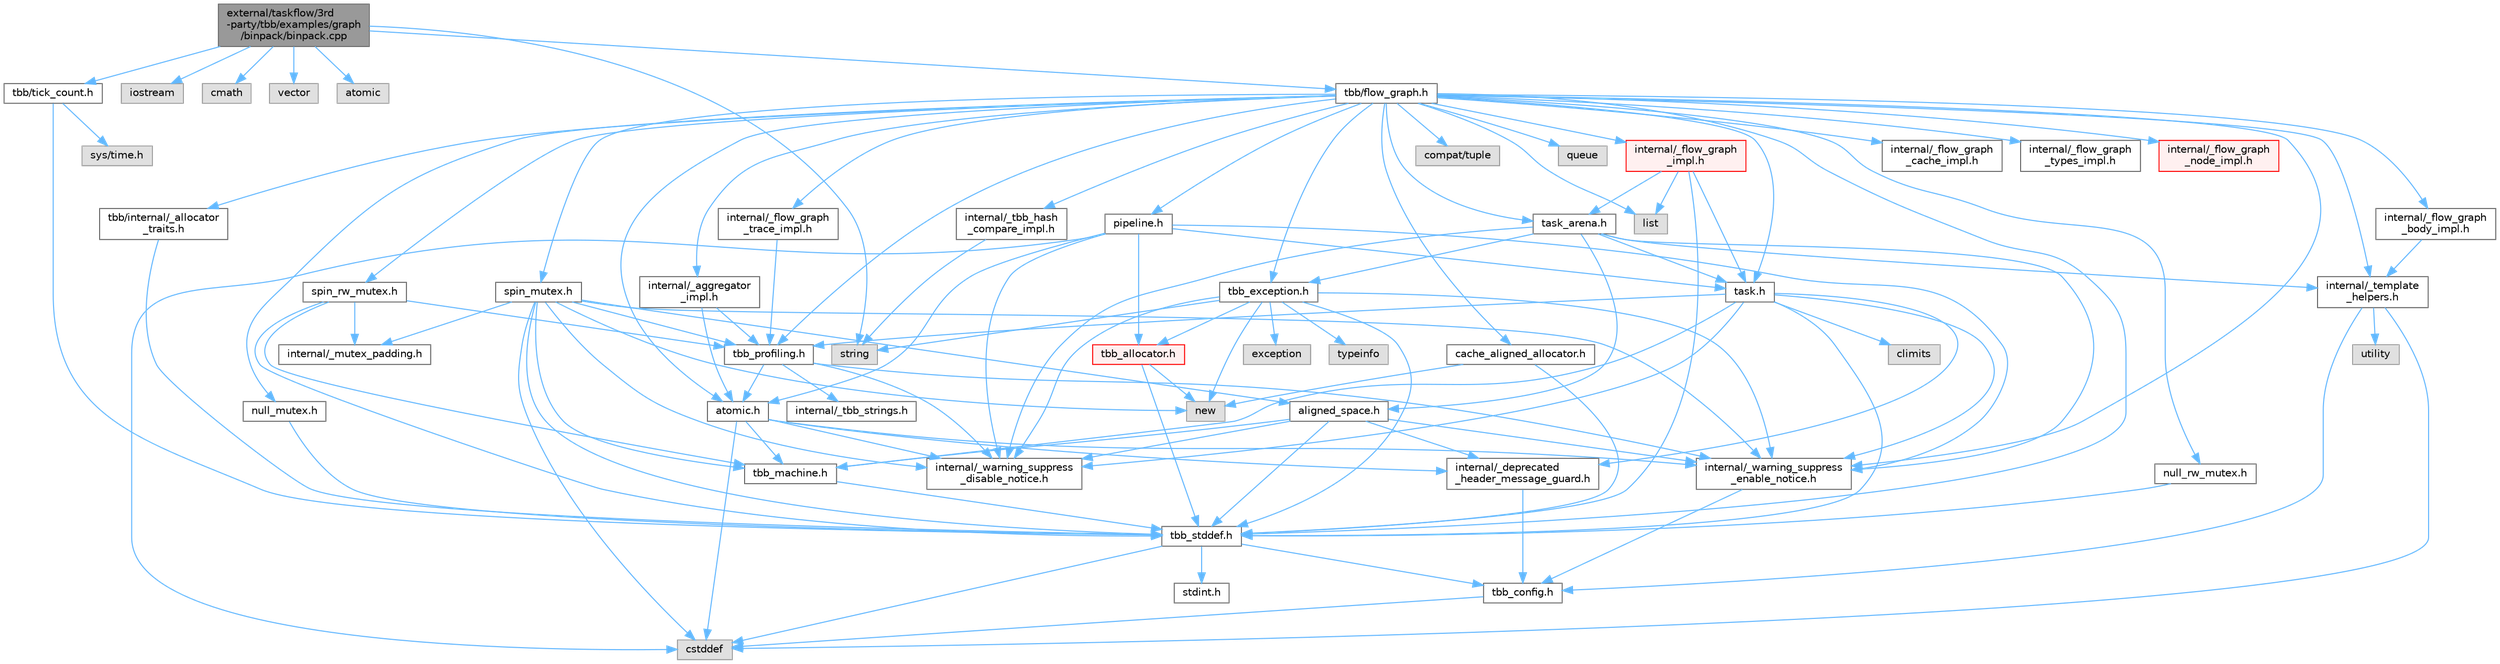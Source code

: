 digraph "external/taskflow/3rd-party/tbb/examples/graph/binpack/binpack.cpp"
{
 // LATEX_PDF_SIZE
  bgcolor="transparent";
  edge [fontname=Helvetica,fontsize=10,labelfontname=Helvetica,labelfontsize=10];
  node [fontname=Helvetica,fontsize=10,shape=box,height=0.2,width=0.4];
  Node1 [id="Node000001",label="external/taskflow/3rd\l-party/tbb/examples/graph\l/binpack/binpack.cpp",height=0.2,width=0.4,color="gray40", fillcolor="grey60", style="filled", fontcolor="black",tooltip=" "];
  Node1 -> Node2 [id="edge1_Node000001_Node000002",color="steelblue1",style="solid",tooltip=" "];
  Node2 [id="Node000002",label="string",height=0.2,width=0.4,color="grey60", fillcolor="#E0E0E0", style="filled",tooltip=" "];
  Node1 -> Node3 [id="edge2_Node000001_Node000003",color="steelblue1",style="solid",tooltip=" "];
  Node3 [id="Node000003",label="iostream",height=0.2,width=0.4,color="grey60", fillcolor="#E0E0E0", style="filled",tooltip=" "];
  Node1 -> Node4 [id="edge3_Node000001_Node000004",color="steelblue1",style="solid",tooltip=" "];
  Node4 [id="Node000004",label="cmath",height=0.2,width=0.4,color="grey60", fillcolor="#E0E0E0", style="filled",tooltip=" "];
  Node1 -> Node5 [id="edge4_Node000001_Node000005",color="steelblue1",style="solid",tooltip=" "];
  Node5 [id="Node000005",label="vector",height=0.2,width=0.4,color="grey60", fillcolor="#E0E0E0", style="filled",tooltip=" "];
  Node1 -> Node6 [id="edge5_Node000001_Node000006",color="steelblue1",style="solid",tooltip=" "];
  Node6 [id="Node000006",label="atomic",height=0.2,width=0.4,color="grey60", fillcolor="#E0E0E0", style="filled",tooltip=" "];
  Node1 -> Node7 [id="edge6_Node000001_Node000007",color="steelblue1",style="solid",tooltip=" "];
  Node7 [id="Node000007",label="tbb/tick_count.h",height=0.2,width=0.4,color="grey40", fillcolor="white", style="filled",URL="$tick__count_8h.html",tooltip=" "];
  Node7 -> Node8 [id="edge7_Node000007_Node000008",color="steelblue1",style="solid",tooltip=" "];
  Node8 [id="Node000008",label="tbb_stddef.h",height=0.2,width=0.4,color="grey40", fillcolor="white", style="filled",URL="$tbb__stddef_8h.html",tooltip=" "];
  Node8 -> Node9 [id="edge8_Node000008_Node000009",color="steelblue1",style="solid",tooltip=" "];
  Node9 [id="Node000009",label="tbb_config.h",height=0.2,width=0.4,color="grey40", fillcolor="white", style="filled",URL="$tbb__config_8h.html",tooltip=" "];
  Node9 -> Node10 [id="edge9_Node000009_Node000010",color="steelblue1",style="solid",tooltip=" "];
  Node10 [id="Node000010",label="cstddef",height=0.2,width=0.4,color="grey60", fillcolor="#E0E0E0", style="filled",tooltip=" "];
  Node8 -> Node10 [id="edge10_Node000008_Node000010",color="steelblue1",style="solid",tooltip=" "];
  Node8 -> Node11 [id="edge11_Node000008_Node000011",color="steelblue1",style="solid",tooltip=" "];
  Node11 [id="Node000011",label="stdint.h",height=0.2,width=0.4,color="grey40", fillcolor="white", style="filled",URL="$stdint_8h.html",tooltip=" "];
  Node7 -> Node12 [id="edge12_Node000007_Node000012",color="steelblue1",style="solid",tooltip=" "];
  Node12 [id="Node000012",label="sys/time.h",height=0.2,width=0.4,color="grey60", fillcolor="#E0E0E0", style="filled",tooltip=" "];
  Node1 -> Node13 [id="edge13_Node000001_Node000013",color="steelblue1",style="solid",tooltip=" "];
  Node13 [id="Node000013",label="tbb/flow_graph.h",height=0.2,width=0.4,color="grey40", fillcolor="white", style="filled",URL="$flow__graph_8h.html",tooltip="The graph related classes and functions"];
  Node13 -> Node14 [id="edge14_Node000013_Node000014",color="steelblue1",style="solid",tooltip=" "];
  Node14 [id="Node000014",label="internal/_warning_suppress\l_enable_notice.h",height=0.2,width=0.4,color="grey40", fillcolor="white", style="filled",URL="$__warning__suppress__enable__notice_8h.html",tooltip=" "];
  Node14 -> Node9 [id="edge15_Node000014_Node000009",color="steelblue1",style="solid",tooltip=" "];
  Node13 -> Node8 [id="edge16_Node000013_Node000008",color="steelblue1",style="solid",tooltip=" "];
  Node13 -> Node15 [id="edge17_Node000013_Node000015",color="steelblue1",style="solid",tooltip=" "];
  Node15 [id="Node000015",label="atomic.h",height=0.2,width=0.4,color="grey40", fillcolor="white", style="filled",URL="$external_2taskflow_23rd-party_2tbb_2include_2tbb_2atomic_8h.html",tooltip=" "];
  Node15 -> Node16 [id="edge18_Node000015_Node000016",color="steelblue1",style="solid",tooltip=" "];
  Node16 [id="Node000016",label="internal/_deprecated\l_header_message_guard.h",height=0.2,width=0.4,color="grey40", fillcolor="white", style="filled",URL="$__deprecated__header__message__guard_8h.html",tooltip=" "];
  Node16 -> Node9 [id="edge19_Node000016_Node000009",color="steelblue1",style="solid",tooltip=" "];
  Node15 -> Node14 [id="edge20_Node000015_Node000014",color="steelblue1",style="solid",tooltip=" "];
  Node15 -> Node10 [id="edge21_Node000015_Node000010",color="steelblue1",style="solid",tooltip=" "];
  Node15 -> Node17 [id="edge22_Node000015_Node000017",color="steelblue1",style="solid",tooltip=" "];
  Node17 [id="Node000017",label="tbb_machine.h",height=0.2,width=0.4,color="grey40", fillcolor="white", style="filled",URL="$tbb__machine_8h.html",tooltip=" "];
  Node17 -> Node8 [id="edge23_Node000017_Node000008",color="steelblue1",style="solid",tooltip=" "];
  Node15 -> Node18 [id="edge24_Node000015_Node000018",color="steelblue1",style="solid",tooltip=" "];
  Node18 [id="Node000018",label="internal/_warning_suppress\l_disable_notice.h",height=0.2,width=0.4,color="grey40", fillcolor="white", style="filled",URL="$__warning__suppress__disable__notice_8h.html",tooltip=" "];
  Node13 -> Node19 [id="edge25_Node000013_Node000019",color="steelblue1",style="solid",tooltip=" "];
  Node19 [id="Node000019",label="spin_mutex.h",height=0.2,width=0.4,color="grey40", fillcolor="white", style="filled",URL="$external_2taskflow_23rd-party_2tbb_2include_2tbb_2spin__mutex_8h.html",tooltip=" "];
  Node19 -> Node14 [id="edge26_Node000019_Node000014",color="steelblue1",style="solid",tooltip=" "];
  Node19 -> Node10 [id="edge27_Node000019_Node000010",color="steelblue1",style="solid",tooltip=" "];
  Node19 -> Node20 [id="edge28_Node000019_Node000020",color="steelblue1",style="solid",tooltip=" "];
  Node20 [id="Node000020",label="new",height=0.2,width=0.4,color="grey60", fillcolor="#E0E0E0", style="filled",tooltip=" "];
  Node19 -> Node21 [id="edge29_Node000019_Node000021",color="steelblue1",style="solid",tooltip=" "];
  Node21 [id="Node000021",label="aligned_space.h",height=0.2,width=0.4,color="grey40", fillcolor="white", style="filled",URL="$aligned__space_8h.html",tooltip=" "];
  Node21 -> Node16 [id="edge30_Node000021_Node000016",color="steelblue1",style="solid",tooltip=" "];
  Node21 -> Node14 [id="edge31_Node000021_Node000014",color="steelblue1",style="solid",tooltip=" "];
  Node21 -> Node8 [id="edge32_Node000021_Node000008",color="steelblue1",style="solid",tooltip=" "];
  Node21 -> Node17 [id="edge33_Node000021_Node000017",color="steelblue1",style="solid",tooltip=" "];
  Node21 -> Node18 [id="edge34_Node000021_Node000018",color="steelblue1",style="solid",tooltip=" "];
  Node19 -> Node8 [id="edge35_Node000019_Node000008",color="steelblue1",style="solid",tooltip=" "];
  Node19 -> Node17 [id="edge36_Node000019_Node000017",color="steelblue1",style="solid",tooltip=" "];
  Node19 -> Node22 [id="edge37_Node000019_Node000022",color="steelblue1",style="solid",tooltip=" "];
  Node22 [id="Node000022",label="tbb_profiling.h",height=0.2,width=0.4,color="grey40", fillcolor="white", style="filled",URL="$tbb__profiling_8h.html",tooltip=" "];
  Node22 -> Node14 [id="edge38_Node000022_Node000014",color="steelblue1",style="solid",tooltip=" "];
  Node22 -> Node23 [id="edge39_Node000022_Node000023",color="steelblue1",style="solid",tooltip=" "];
  Node23 [id="Node000023",label="internal/_tbb_strings.h",height=0.2,width=0.4,color="grey40", fillcolor="white", style="filled",URL="$__tbb__strings_8h.html",tooltip=" "];
  Node22 -> Node15 [id="edge40_Node000022_Node000015",color="steelblue1",style="solid",tooltip=" "];
  Node22 -> Node18 [id="edge41_Node000022_Node000018",color="steelblue1",style="solid",tooltip=" "];
  Node19 -> Node24 [id="edge42_Node000019_Node000024",color="steelblue1",style="solid",tooltip=" "];
  Node24 [id="Node000024",label="internal/_mutex_padding.h",height=0.2,width=0.4,color="grey40", fillcolor="white", style="filled",URL="$__mutex__padding_8h.html",tooltip=" "];
  Node19 -> Node18 [id="edge43_Node000019_Node000018",color="steelblue1",style="solid",tooltip=" "];
  Node13 -> Node25 [id="edge44_Node000013_Node000025",color="steelblue1",style="solid",tooltip=" "];
  Node25 [id="Node000025",label="null_mutex.h",height=0.2,width=0.4,color="grey40", fillcolor="white", style="filled",URL="$external_2taskflow_23rd-party_2tbb_2include_2tbb_2null__mutex_8h.html",tooltip=" "];
  Node25 -> Node8 [id="edge45_Node000025_Node000008",color="steelblue1",style="solid",tooltip=" "];
  Node13 -> Node26 [id="edge46_Node000013_Node000026",color="steelblue1",style="solid",tooltip=" "];
  Node26 [id="Node000026",label="spin_rw_mutex.h",height=0.2,width=0.4,color="grey40", fillcolor="white", style="filled",URL="$spin__rw__mutex_8h.html",tooltip=" "];
  Node26 -> Node8 [id="edge47_Node000026_Node000008",color="steelblue1",style="solid",tooltip=" "];
  Node26 -> Node17 [id="edge48_Node000026_Node000017",color="steelblue1",style="solid",tooltip=" "];
  Node26 -> Node22 [id="edge49_Node000026_Node000022",color="steelblue1",style="solid",tooltip=" "];
  Node26 -> Node24 [id="edge50_Node000026_Node000024",color="steelblue1",style="solid",tooltip=" "];
  Node13 -> Node27 [id="edge51_Node000013_Node000027",color="steelblue1",style="solid",tooltip=" "];
  Node27 [id="Node000027",label="null_rw_mutex.h",height=0.2,width=0.4,color="grey40", fillcolor="white", style="filled",URL="$null__rw__mutex_8h.html",tooltip=" "];
  Node27 -> Node8 [id="edge52_Node000027_Node000008",color="steelblue1",style="solid",tooltip=" "];
  Node13 -> Node28 [id="edge53_Node000013_Node000028",color="steelblue1",style="solid",tooltip=" "];
  Node28 [id="Node000028",label="task.h",height=0.2,width=0.4,color="grey40", fillcolor="white", style="filled",URL="$task_8h.html",tooltip=" "];
  Node28 -> Node16 [id="edge54_Node000028_Node000016",color="steelblue1",style="solid",tooltip=" "];
  Node28 -> Node14 [id="edge55_Node000028_Node000014",color="steelblue1",style="solid",tooltip=" "];
  Node28 -> Node8 [id="edge56_Node000028_Node000008",color="steelblue1",style="solid",tooltip=" "];
  Node28 -> Node17 [id="edge57_Node000028_Node000017",color="steelblue1",style="solid",tooltip=" "];
  Node28 -> Node22 [id="edge58_Node000028_Node000022",color="steelblue1",style="solid",tooltip=" "];
  Node28 -> Node29 [id="edge59_Node000028_Node000029",color="steelblue1",style="solid",tooltip=" "];
  Node29 [id="Node000029",label="climits",height=0.2,width=0.4,color="grey60", fillcolor="#E0E0E0", style="filled",tooltip=" "];
  Node28 -> Node18 [id="edge60_Node000028_Node000018",color="steelblue1",style="solid",tooltip=" "];
  Node13 -> Node30 [id="edge61_Node000013_Node000030",color="steelblue1",style="solid",tooltip=" "];
  Node30 [id="Node000030",label="cache_aligned_allocator.h",height=0.2,width=0.4,color="grey40", fillcolor="white", style="filled",URL="$cache__aligned__allocator_8h.html",tooltip=" "];
  Node30 -> Node20 [id="edge62_Node000030_Node000020",color="steelblue1",style="solid",tooltip=" "];
  Node30 -> Node8 [id="edge63_Node000030_Node000008",color="steelblue1",style="solid",tooltip=" "];
  Node13 -> Node31 [id="edge64_Node000013_Node000031",color="steelblue1",style="solid",tooltip=" "];
  Node31 [id="Node000031",label="tbb_exception.h",height=0.2,width=0.4,color="grey40", fillcolor="white", style="filled",URL="$tbb__exception_8h.html",tooltip=" "];
  Node31 -> Node14 [id="edge65_Node000031_Node000014",color="steelblue1",style="solid",tooltip=" "];
  Node31 -> Node8 [id="edge66_Node000031_Node000008",color="steelblue1",style="solid",tooltip=" "];
  Node31 -> Node32 [id="edge67_Node000031_Node000032",color="steelblue1",style="solid",tooltip=" "];
  Node32 [id="Node000032",label="exception",height=0.2,width=0.4,color="grey60", fillcolor="#E0E0E0", style="filled",tooltip=" "];
  Node31 -> Node20 [id="edge68_Node000031_Node000020",color="steelblue1",style="solid",tooltip=" "];
  Node31 -> Node2 [id="edge69_Node000031_Node000002",color="steelblue1",style="solid",tooltip=" "];
  Node31 -> Node33 [id="edge70_Node000031_Node000033",color="steelblue1",style="solid",tooltip=" "];
  Node33 [id="Node000033",label="tbb_allocator.h",height=0.2,width=0.4,color="red", fillcolor="#FFF0F0", style="filled",URL="$tbb__allocator_8h.html",tooltip=" "];
  Node33 -> Node8 [id="edge71_Node000033_Node000008",color="steelblue1",style="solid",tooltip=" "];
  Node33 -> Node20 [id="edge72_Node000033_Node000020",color="steelblue1",style="solid",tooltip=" "];
  Node31 -> Node35 [id="edge73_Node000031_Node000035",color="steelblue1",style="solid",tooltip=" "];
  Node35 [id="Node000035",label="typeinfo",height=0.2,width=0.4,color="grey60", fillcolor="#E0E0E0", style="filled",tooltip=" "];
  Node31 -> Node18 [id="edge74_Node000031_Node000018",color="steelblue1",style="solid",tooltip=" "];
  Node13 -> Node36 [id="edge75_Node000013_Node000036",color="steelblue1",style="solid",tooltip=" "];
  Node36 [id="Node000036",label="pipeline.h",height=0.2,width=0.4,color="grey40", fillcolor="white", style="filled",URL="$pipeline_8h.html",tooltip=" "];
  Node36 -> Node14 [id="edge76_Node000036_Node000014",color="steelblue1",style="solid",tooltip=" "];
  Node36 -> Node15 [id="edge77_Node000036_Node000015",color="steelblue1",style="solid",tooltip=" "];
  Node36 -> Node28 [id="edge78_Node000036_Node000028",color="steelblue1",style="solid",tooltip=" "];
  Node36 -> Node33 [id="edge79_Node000036_Node000033",color="steelblue1",style="solid",tooltip=" "];
  Node36 -> Node10 [id="edge80_Node000036_Node000010",color="steelblue1",style="solid",tooltip=" "];
  Node36 -> Node18 [id="edge81_Node000036_Node000018",color="steelblue1",style="solid",tooltip=" "];
  Node13 -> Node37 [id="edge82_Node000013_Node000037",color="steelblue1",style="solid",tooltip=" "];
  Node37 [id="Node000037",label="internal/_template\l_helpers.h",height=0.2,width=0.4,color="grey40", fillcolor="white", style="filled",URL="$__template__helpers_8h.html",tooltip=" "];
  Node37 -> Node38 [id="edge83_Node000037_Node000038",color="steelblue1",style="solid",tooltip=" "];
  Node38 [id="Node000038",label="utility",height=0.2,width=0.4,color="grey60", fillcolor="#E0E0E0", style="filled",tooltip=" "];
  Node37 -> Node10 [id="edge84_Node000037_Node000010",color="steelblue1",style="solid",tooltip=" "];
  Node37 -> Node9 [id="edge85_Node000037_Node000009",color="steelblue1",style="solid",tooltip=" "];
  Node13 -> Node39 [id="edge86_Node000013_Node000039",color="steelblue1",style="solid",tooltip=" "];
  Node39 [id="Node000039",label="internal/_aggregator\l_impl.h",height=0.2,width=0.4,color="grey40", fillcolor="white", style="filled",URL="$__aggregator__impl_8h.html",tooltip=" "];
  Node39 -> Node15 [id="edge87_Node000039_Node000015",color="steelblue1",style="solid",tooltip=" "];
  Node39 -> Node22 [id="edge88_Node000039_Node000022",color="steelblue1",style="solid",tooltip=" "];
  Node13 -> Node40 [id="edge89_Node000013_Node000040",color="steelblue1",style="solid",tooltip=" "];
  Node40 [id="Node000040",label="tbb/internal/_allocator\l_traits.h",height=0.2,width=0.4,color="grey40", fillcolor="white", style="filled",URL="$__allocator__traits_8h.html",tooltip=" "];
  Node40 -> Node8 [id="edge90_Node000040_Node000008",color="steelblue1",style="solid",tooltip=" "];
  Node13 -> Node22 [id="edge91_Node000013_Node000022",color="steelblue1",style="solid",tooltip=" "];
  Node13 -> Node41 [id="edge92_Node000013_Node000041",color="steelblue1",style="solid",tooltip=" "];
  Node41 [id="Node000041",label="task_arena.h",height=0.2,width=0.4,color="grey40", fillcolor="white", style="filled",URL="$task__arena_8h.html",tooltip=" "];
  Node41 -> Node14 [id="edge93_Node000041_Node000014",color="steelblue1",style="solid",tooltip=" "];
  Node41 -> Node28 [id="edge94_Node000041_Node000028",color="steelblue1",style="solid",tooltip=" "];
  Node41 -> Node31 [id="edge95_Node000041_Node000031",color="steelblue1",style="solid",tooltip=" "];
  Node41 -> Node37 [id="edge96_Node000041_Node000037",color="steelblue1",style="solid",tooltip=" "];
  Node41 -> Node21 [id="edge97_Node000041_Node000021",color="steelblue1",style="solid",tooltip=" "];
  Node41 -> Node18 [id="edge98_Node000041_Node000018",color="steelblue1",style="solid",tooltip=" "];
  Node13 -> Node42 [id="edge99_Node000013_Node000042",color="steelblue1",style="solid",tooltip=" "];
  Node42 [id="Node000042",label="compat/tuple",height=0.2,width=0.4,color="grey60", fillcolor="#E0E0E0", style="filled",tooltip=" "];
  Node13 -> Node43 [id="edge100_Node000013_Node000043",color="steelblue1",style="solid",tooltip=" "];
  Node43 [id="Node000043",label="list",height=0.2,width=0.4,color="grey60", fillcolor="#E0E0E0", style="filled",tooltip=" "];
  Node13 -> Node44 [id="edge101_Node000013_Node000044",color="steelblue1",style="solid",tooltip=" "];
  Node44 [id="Node000044",label="queue",height=0.2,width=0.4,color="grey60", fillcolor="#E0E0E0", style="filled",tooltip=" "];
  Node13 -> Node45 [id="edge102_Node000013_Node000045",color="steelblue1",style="solid",tooltip=" "];
  Node45 [id="Node000045",label="internal/_flow_graph\l_impl.h",height=0.2,width=0.4,color="red", fillcolor="#FFF0F0", style="filled",URL="$__flow__graph__impl_8h.html",tooltip=" "];
  Node45 -> Node8 [id="edge103_Node000045_Node000008",color="steelblue1",style="solid",tooltip=" "];
  Node45 -> Node28 [id="edge104_Node000045_Node000028",color="steelblue1",style="solid",tooltip=" "];
  Node45 -> Node41 [id="edge105_Node000045_Node000041",color="steelblue1",style="solid",tooltip=" "];
  Node45 -> Node43 [id="edge106_Node000045_Node000043",color="steelblue1",style="solid",tooltip=" "];
  Node13 -> Node47 [id="edge107_Node000013_Node000047",color="steelblue1",style="solid",tooltip=" "];
  Node47 [id="Node000047",label="internal/_flow_graph\l_trace_impl.h",height=0.2,width=0.4,color="grey40", fillcolor="white", style="filled",URL="$__flow__graph__trace__impl_8h.html",tooltip=" "];
  Node47 -> Node22 [id="edge108_Node000047_Node000022",color="steelblue1",style="solid",tooltip=" "];
  Node13 -> Node48 [id="edge109_Node000013_Node000048",color="steelblue1",style="solid",tooltip=" "];
  Node48 [id="Node000048",label="internal/_tbb_hash\l_compare_impl.h",height=0.2,width=0.4,color="grey40", fillcolor="white", style="filled",URL="$__tbb__hash__compare__impl_8h.html",tooltip=" "];
  Node48 -> Node2 [id="edge110_Node000048_Node000002",color="steelblue1",style="solid",tooltip=" "];
  Node13 -> Node49 [id="edge111_Node000013_Node000049",color="steelblue1",style="solid",tooltip=" "];
  Node49 [id="Node000049",label="internal/_flow_graph\l_body_impl.h",height=0.2,width=0.4,color="grey40", fillcolor="white", style="filled",URL="$__flow__graph__body__impl_8h.html",tooltip=" "];
  Node49 -> Node37 [id="edge112_Node000049_Node000037",color="steelblue1",style="solid",tooltip=" "];
  Node13 -> Node50 [id="edge113_Node000013_Node000050",color="steelblue1",style="solid",tooltip=" "];
  Node50 [id="Node000050",label="internal/_flow_graph\l_cache_impl.h",height=0.2,width=0.4,color="grey40", fillcolor="white", style="filled",URL="$__flow__graph__cache__impl_8h.html",tooltip=" "];
  Node13 -> Node51 [id="edge114_Node000013_Node000051",color="steelblue1",style="solid",tooltip=" "];
  Node51 [id="Node000051",label="internal/_flow_graph\l_types_impl.h",height=0.2,width=0.4,color="grey40", fillcolor="white", style="filled",URL="$__flow__graph__types__impl_8h.html",tooltip=" "];
  Node13 -> Node52 [id="edge115_Node000013_Node000052",color="steelblue1",style="solid",tooltip=" "];
  Node52 [id="Node000052",label="internal/_flow_graph\l_node_impl.h",height=0.2,width=0.4,color="red", fillcolor="#FFF0F0", style="filled",URL="$__flow__graph__node__impl_8h.html",tooltip=" "];
}
